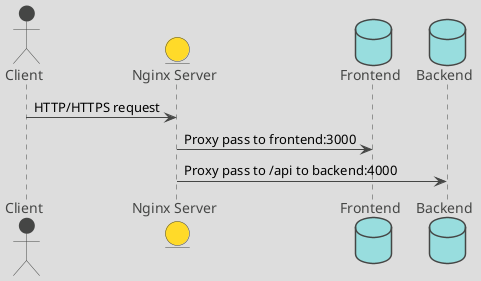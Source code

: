 @startuml
!theme toy
actor Client
entity "Nginx Server" as nginx
database "Frontend" as frontend
database "Backend" as backend

Client -> nginx: HTTP/HTTPS request
nginx -> frontend: Proxy pass to frontend:3000
nginx -> backend: Proxy pass to /api to backend:4000
@enduml
